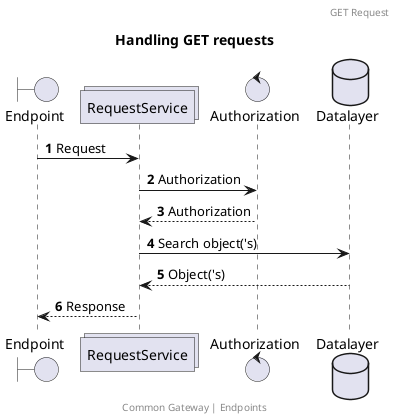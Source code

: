 @startuml
title: Handling GET requests
footer: Common Gateway | Endpoints
header: GET Request
autonumber

boundary    Endpoint         as Endpoint
collections RequestService   as RequestService
control     Authorization    as Authorization
database    Datalayer        as Datalayer

Endpoint -> RequestService: Request
RequestService -> Authorization  : Authorization
Authorization --> RequestService  : Authorization
RequestService -> Datalayer : Search object('s)
Datalayer --> RequestService: Object('s)
RequestService --> Endpoint: Response
@enduml